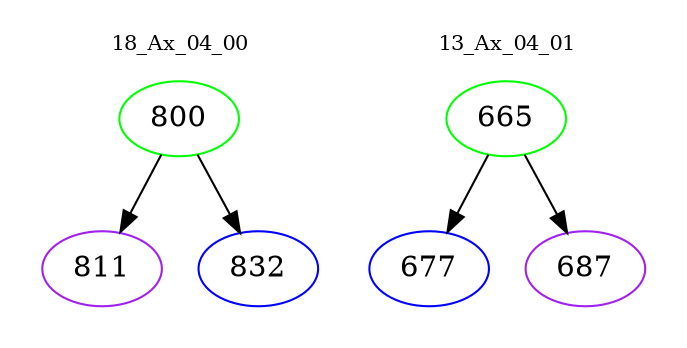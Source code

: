 digraph{
subgraph cluster_0 {
color = white
label = "18_Ax_04_00";
fontsize=10;
T0_800 [label="800", color="green"]
T0_800 -> T0_811 [color="black"]
T0_811 [label="811", color="purple"]
T0_800 -> T0_832 [color="black"]
T0_832 [label="832", color="blue"]
}
subgraph cluster_1 {
color = white
label = "13_Ax_04_01";
fontsize=10;
T1_665 [label="665", color="green"]
T1_665 -> T1_677 [color="black"]
T1_677 [label="677", color="blue"]
T1_665 -> T1_687 [color="black"]
T1_687 [label="687", color="purple"]
}
}
